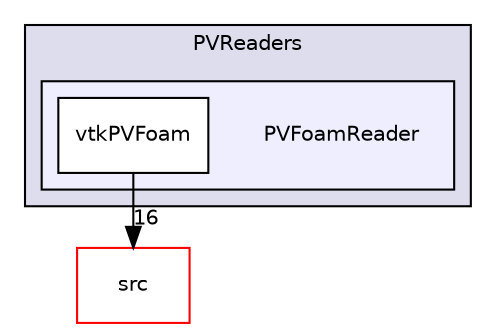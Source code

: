 digraph "applications/utilities/postProcessing/graphics/PVReaders/PVFoamReader" {
  bgcolor=transparent;
  compound=true
  node [ fontsize="10", fontname="Helvetica"];
  edge [ labelfontsize="10", labelfontname="Helvetica"];
  subgraph clusterdir_886c4169983dfa1169e2a3bbfb2e06f0 {
    graph [ bgcolor="#ddddee", pencolor="black", label="PVReaders" fontname="Helvetica", fontsize="10", URL="dir_886c4169983dfa1169e2a3bbfb2e06f0.html"]
  subgraph clusterdir_12ddbf7bd90029e7193e49a53c6c5345 {
    graph [ bgcolor="#eeeeff", pencolor="black", label="" URL="dir_12ddbf7bd90029e7193e49a53c6c5345.html"];
    dir_12ddbf7bd90029e7193e49a53c6c5345 [shape=plaintext label="PVFoamReader"];
    dir_4d69680356e88ef1f720c8db0a565ac1 [shape=box label="vtkPVFoam" color="black" fillcolor="white" style="filled" URL="dir_4d69680356e88ef1f720c8db0a565ac1.html"];
  }
  }
  dir_68267d1309a1af8e8297ef4c3efbcdba [shape=box label="src" color="red" URL="dir_68267d1309a1af8e8297ef4c3efbcdba.html"];
  dir_4d69680356e88ef1f720c8db0a565ac1->dir_68267d1309a1af8e8297ef4c3efbcdba [headlabel="16", labeldistance=1.5 headhref="dir_000640_000736.html"];
}
